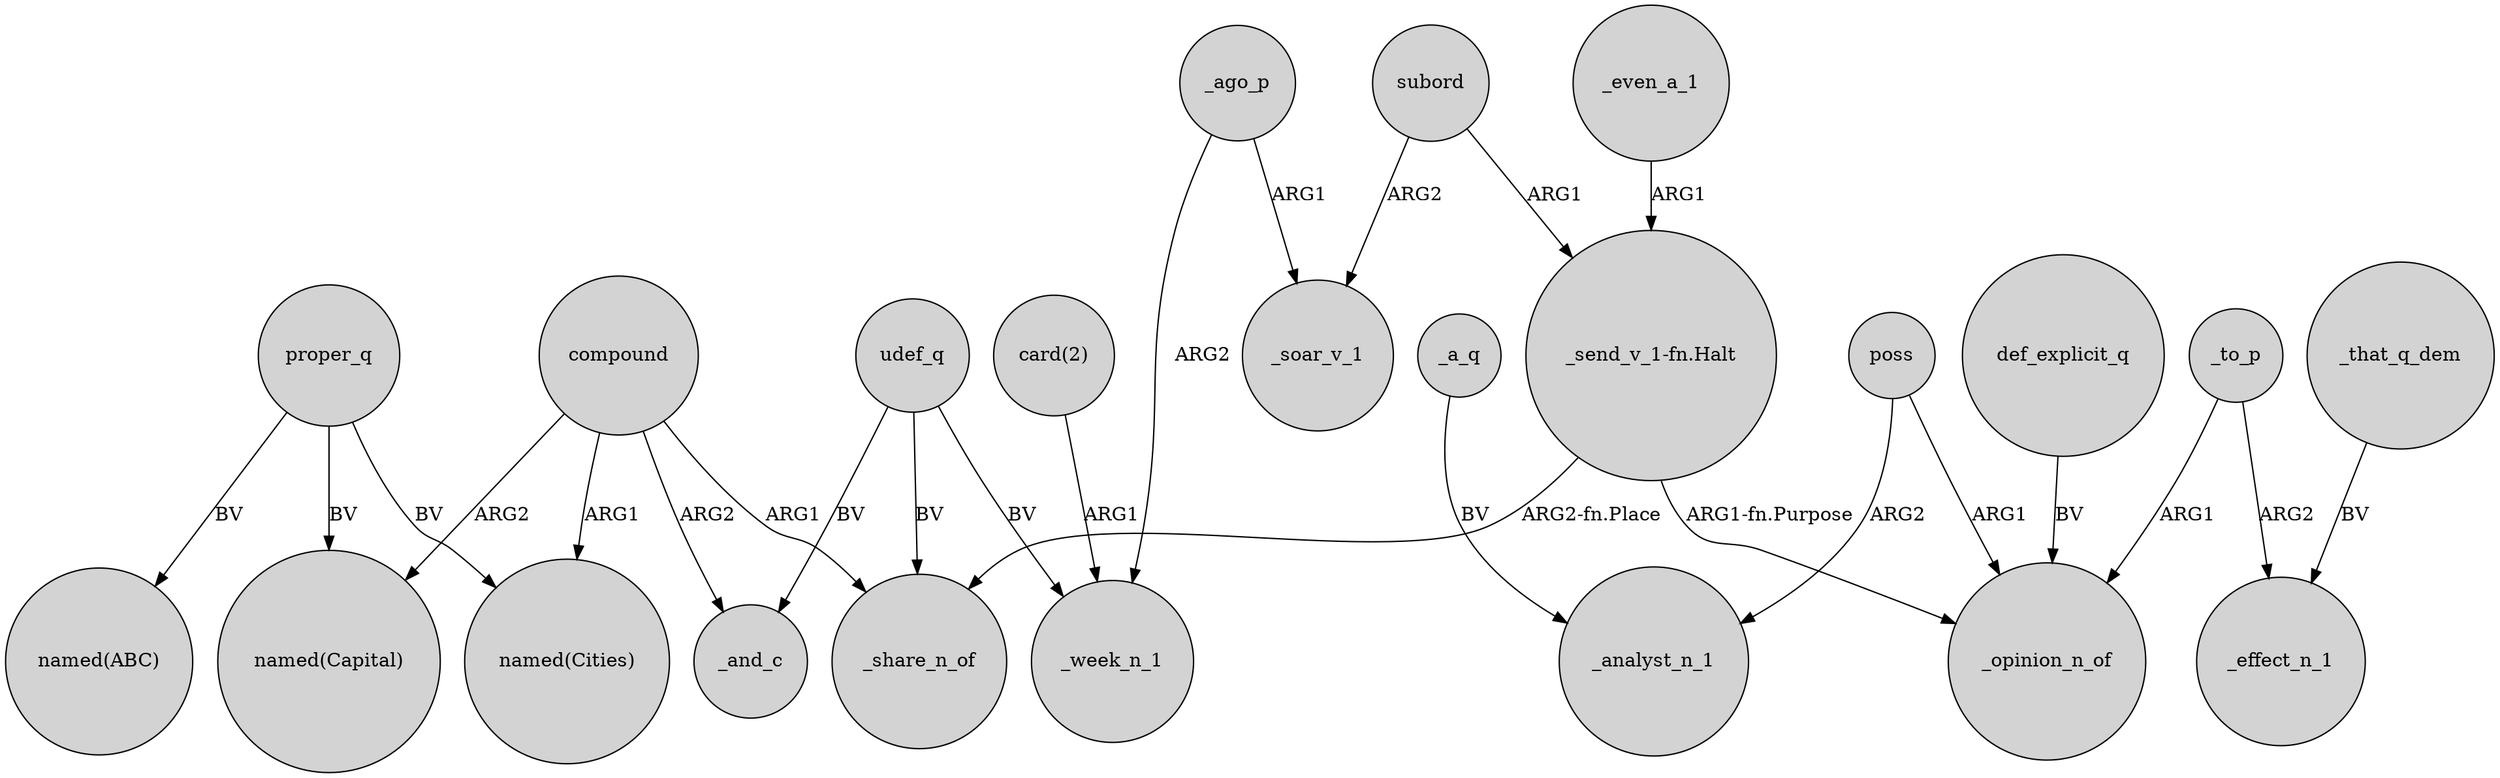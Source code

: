 digraph {
	node [shape=circle style=filled]
	proper_q -> "named(Cities)" [label=BV]
	compound -> "named(Cities)" [label=ARG1]
	poss -> _opinion_n_of [label=ARG1]
	compound -> "named(Capital)" [label=ARG2]
	compound -> _share_n_of [label=ARG1]
	proper_q -> "named(Capital)" [label=BV]
	_that_q_dem -> _effect_n_1 [label=BV]
	_ago_p -> _soar_v_1 [label=ARG1]
	udef_q -> _and_c [label=BV]
	def_explicit_q -> _opinion_n_of [label=BV]
	compound -> _and_c [label=ARG2]
	_a_q -> _analyst_n_1 [label=BV]
	subord -> _soar_v_1 [label=ARG2]
	_to_p -> _effect_n_1 [label=ARG2]
	udef_q -> _week_n_1 [label=BV]
	proper_q -> "named(ABC)" [label=BV]
	udef_q -> _share_n_of [label=BV]
	subord -> "_send_v_1-fn.Halt" [label=ARG1]
	"_send_v_1-fn.Halt" -> _opinion_n_of [label="ARG1-fn.Purpose"]
	poss -> _analyst_n_1 [label=ARG2]
	_to_p -> _opinion_n_of [label=ARG1]
	"card(2)" -> _week_n_1 [label=ARG1]
	_ago_p -> _week_n_1 [label=ARG2]
	"_send_v_1-fn.Halt" -> _share_n_of [label="ARG2-fn.Place"]
	_even_a_1 -> "_send_v_1-fn.Halt" [label=ARG1]
}
